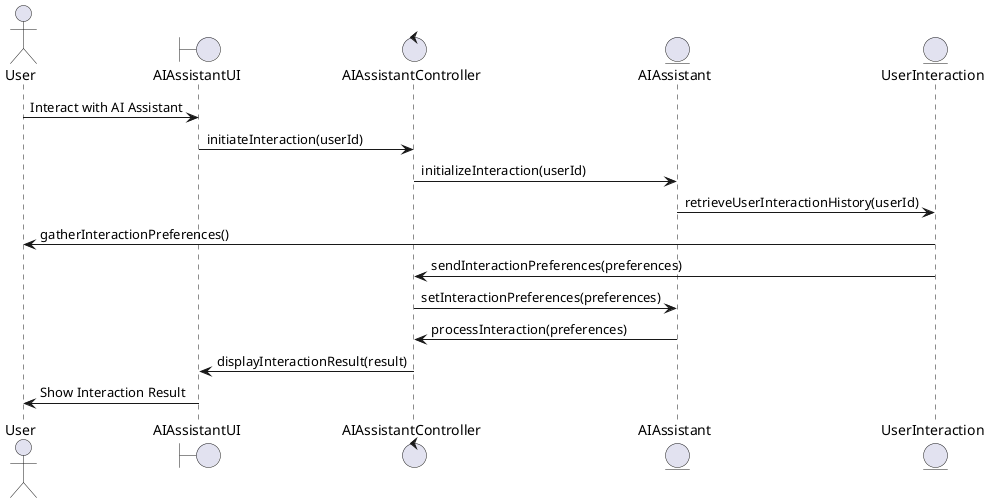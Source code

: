 @startuml
actor User

boundary AIAssistantUI

control AIAssistantController

entity AIAssistant
entity UserInteraction

User -> AIAssistantUI : Interact with AI Assistant
AIAssistantUI -> AIAssistantController : initiateInteraction(userId)
AIAssistantController -> AIAssistant : initializeInteraction(userId)
AIAssistant -> UserInteraction : retrieveUserInteractionHistory(userId)
UserInteraction -> User : gatherInteractionPreferences()
UserInteraction -> AIAssistantController : sendInteractionPreferences(preferences)
AIAssistantController -> AIAssistant : setInteractionPreferences(preferences)
AIAssistant -> AIAssistantController : processInteraction(preferences)
AIAssistantController -> AIAssistantUI : displayInteractionResult(result)
AIAssistantUI -> User : Show Interaction Result
@enduml